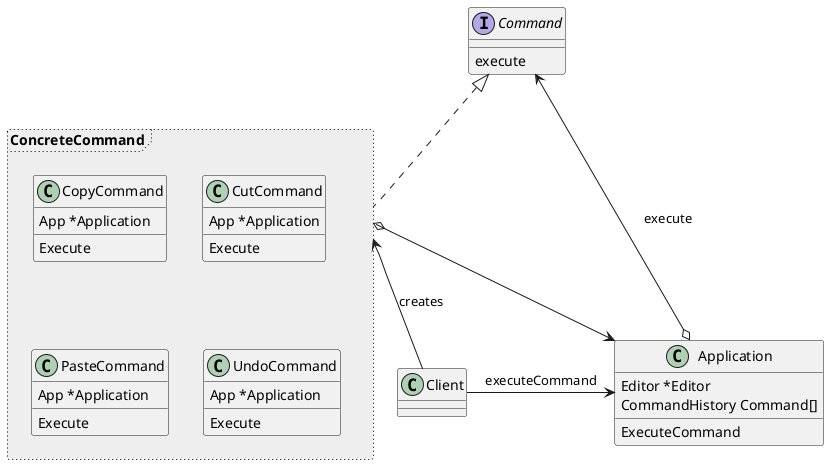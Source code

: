 @startuml
interface Command {
  {method} execute
}
frame ConcreteCommand #eeeeee;line:black;line.dotted;text:black {
  class CopyCommand {
    App *Application
    {method} Execute
  }
  class CutCommand {
    App *Application
    {method} Execute
  }
  class PasteCommand {
    App *Application
    {method} Execute
  }
  class UndoCommand {
    App *Application
    {method} Execute
  }
}
class Application {
	Editor *Editor
	CommandHistory Command[]
	{method} ExecuteCommand
}

Client -up-> ConcreteCommand: creates
Application o-left-> Command: execute
Client -> Application: executeCommand
ConcreteCommand .up.|> Command
ConcreteCommand o--> Application
@enduml
